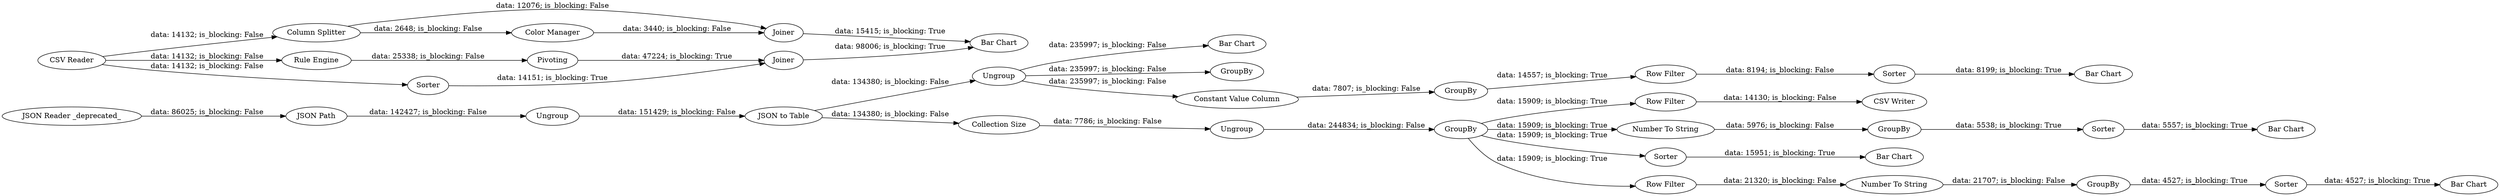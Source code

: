 digraph {
	"-8992349670113282036_15" [label=Ungroup]
	"-8883021296995387427_7" [label=GroupBy]
	"-8883021296995387427_2" [label="JSON Path"]
	"-5146864122199644230_26" [label="Bar Chart"]
	"-8883021296995387427_5" [label="Bar Chart"]
	"-8883021296995387427_10" [label="Bar Chart"]
	"-8883021296995387427_20" [label="Row Filter"]
	"-8883021296995387427_24" [label="Number To String"]
	"-8883021296995387427_52" [label="Bar Chart"]
	"-8883021296995387427_6" [label=Ungroup]
	"-5146864122199644230_46" [label="Column Splitter"]
	"-8883021296995387427_49" [label="Bar Chart"]
	"-8883021296995387427_13" [label=GroupBy]
	"-5146864122199644230_36" [label="Rule Engine"]
	"-5146864122199644230_41" [label=Joiner]
	"-8883021296995387427_12" [label=Sorter]
	"-8883021296995387427_22" [label="Bar Chart"]
	"-8883021296995387427_1" [label="JSON Reader _deprecated_"]
	"-8883021296995387427_4" [label="JSON to Table"]
	"-5146864122199644230_34" [label=Sorter]
	"-5146864122199644230_47" [label="Color Manager"]
	"-8883021296995387427_54" [label=GroupBy]
	"-8883021296995387427_53" [label="Number To String"]
	"-8883021296995387427_55" [label=Sorter]
	"-8992349670113282036_16" [label=GroupBy]
	"-5146864122199644230_30" [label="CSV Reader"]
	"-8992349670113282036_14" [label="Collection Size"]
	"-8883021296995387427_35" [label="CSV Writer"]
	"-8883021296995387427_3" [label=Ungroup]
	"-8883021296995387427_23" [label=Sorter]
	"-8883021296995387427_50" [label=Sorter]
	"-5146864122199644230_45" [label=Joiner]
	"-5146864122199644230_37" [label=Pivoting]
	"-8883021296995387427_8" [label="Constant Value Column"]
	"-8883021296995387427_21" [label=GroupBy]
	"-8883021296995387427_25" [label="Row Filter"]
	"-8883021296995387427_11" [label="Row Filter"]
	"-5146864122199644230_45" -> "-5146864122199644230_26" [label="data: 98006; is_blocking: True"]
	"-8992349670113282036_16" -> "-8883021296995387427_25" [label="data: 15909; is_blocking: True"]
	"-5146864122199644230_30" -> "-5146864122199644230_36" [label="data: 14132; is_blocking: False"]
	"-8883021296995387427_4" -> "-8883021296995387427_6" [label="data: 134380; is_blocking: False"]
	"-8883021296995387427_4" -> "-8992349670113282036_14" [label="data: 134380; is_blocking: False"]
	"-8992349670113282036_15" -> "-8992349670113282036_16" [label="data: 244834; is_blocking: False"]
	"-8883021296995387427_23" -> "-8883021296995387427_22" [label="data: 5557; is_blocking: True"]
	"-8883021296995387427_2" -> "-8883021296995387427_3" [label="data: 142427; is_blocking: False"]
	"-8883021296995387427_6" -> "-8883021296995387427_13" [label="data: 235997; is_blocking: False"]
	"-8883021296995387427_25" -> "-8883021296995387427_53" [label="data: 21320; is_blocking: False"]
	"-8883021296995387427_24" -> "-8883021296995387427_21" [label="data: 5976; is_blocking: False"]
	"-8883021296995387427_54" -> "-8883021296995387427_55" [label="data: 4527; is_blocking: True"]
	"-5146864122199644230_41" -> "-5146864122199644230_26" [label="data: 15415; is_blocking: True"]
	"-8992349670113282036_16" -> "-8883021296995387427_20" [label="data: 15909; is_blocking: True"]
	"-5146864122199644230_46" -> "-5146864122199644230_41" [label="data: 12076; is_blocking: False"]
	"-8883021296995387427_55" -> "-8883021296995387427_52" [label="data: 4527; is_blocking: True"]
	"-8883021296995387427_21" -> "-8883021296995387427_23" [label="data: 5538; is_blocking: True"]
	"-8883021296995387427_3" -> "-8883021296995387427_4" [label="data: 151429; is_blocking: False"]
	"-8883021296995387427_7" -> "-8883021296995387427_11" [label="data: 14557; is_blocking: True"]
	"-8883021296995387427_6" -> "-8883021296995387427_8" [label="data: 235997; is_blocking: False"]
	"-5146864122199644230_30" -> "-5146864122199644230_46" [label="data: 14132; is_blocking: False"]
	"-8883021296995387427_1" -> "-8883021296995387427_2" [label="data: 86025; is_blocking: False"]
	"-5146864122199644230_37" -> "-5146864122199644230_45" [label="data: 47224; is_blocking: True"]
	"-5146864122199644230_46" -> "-5146864122199644230_47" [label="data: 2648; is_blocking: False"]
	"-5146864122199644230_47" -> "-5146864122199644230_41" [label="data: 3440; is_blocking: False"]
	"-8883021296995387427_8" -> "-8883021296995387427_7" [label="data: 7807; is_blocking: False"]
	"-8883021296995387427_20" -> "-8883021296995387427_35" [label="data: 14130; is_blocking: False"]
	"-5146864122199644230_34" -> "-5146864122199644230_45" [label="data: 14151; is_blocking: True"]
	"-5146864122199644230_36" -> "-5146864122199644230_37" [label="data: 25338; is_blocking: False"]
	"-5146864122199644230_30" -> "-5146864122199644230_34" [label="data: 14132; is_blocking: False"]
	"-8883021296995387427_12" -> "-8883021296995387427_10" [label="data: 8199; is_blocking: True"]
	"-8992349670113282036_16" -> "-8883021296995387427_50" [label="data: 15909; is_blocking: True"]
	"-8883021296995387427_6" -> "-8883021296995387427_5" [label="data: 235997; is_blocking: False"]
	"-8883021296995387427_53" -> "-8883021296995387427_54" [label="data: 21707; is_blocking: False"]
	"-8992349670113282036_16" -> "-8883021296995387427_24" [label="data: 15909; is_blocking: True"]
	"-8992349670113282036_14" -> "-8992349670113282036_15" [label="data: 7786; is_blocking: False"]
	"-8883021296995387427_11" -> "-8883021296995387427_12" [label="data: 8194; is_blocking: False"]
	"-8883021296995387427_50" -> "-8883021296995387427_49" [label="data: 15951; is_blocking: True"]
	rankdir=LR
}
